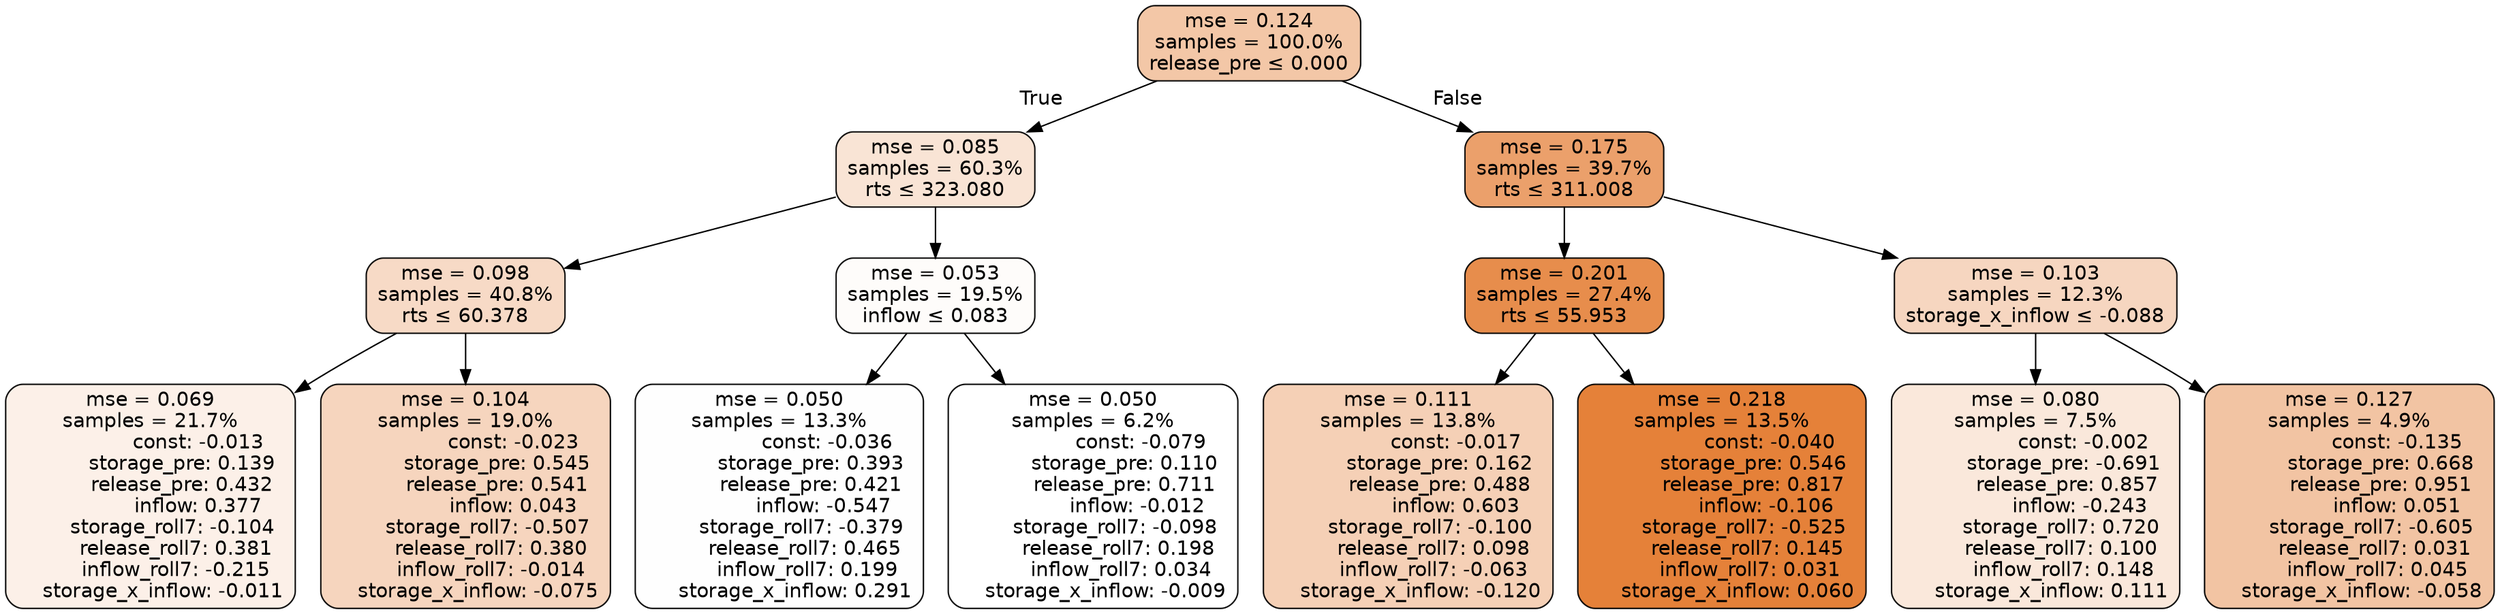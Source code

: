 digraph tree {
bgcolor="transparent"
node [shape=rectangle, style="filled, rounded", color="black", fontname=helvetica] ;
edge [fontname=helvetica] ;
	"0" [label="mse = 0.124
samples = 100.0%
release_pre &le; 0.000", fillcolor="#f3c7a7"]
	"1" [label="mse = 0.085
samples = 60.3%
rts &le; 323.080", fillcolor="#f9e4d5"]
	"2" [label="mse = 0.098
samples = 40.8%
rts &le; 60.378", fillcolor="#f7dac6"]
	"3" [label="mse = 0.069
samples = 21.7%
               const: -0.013
          storage_pre: 0.139
          release_pre: 0.432
               inflow: 0.377
       storage_roll7: -0.104
        release_roll7: 0.381
        inflow_roll7: -0.215
    storage_x_inflow: -0.011", fillcolor="#fcf0e8"]
	"4" [label="mse = 0.104
samples = 19.0%
               const: -0.023
          storage_pre: 0.545
          release_pre: 0.541
               inflow: 0.043
       storage_roll7: -0.507
        release_roll7: 0.380
        inflow_roll7: -0.014
    storage_x_inflow: -0.075", fillcolor="#f6d5be"]
	"5" [label="mse = 0.053
samples = 19.5%
inflow &le; 0.083", fillcolor="#fefcfa"]
	"6" [label="mse = 0.050
samples = 13.3%
               const: -0.036
          storage_pre: 0.393
          release_pre: 0.421
              inflow: -0.547
       storage_roll7: -0.379
        release_roll7: 0.465
         inflow_roll7: 0.199
     storage_x_inflow: 0.291", fillcolor="#fefefe"]
	"7" [label="mse = 0.050
samples = 6.2%
               const: -0.079
          storage_pre: 0.110
          release_pre: 0.711
              inflow: -0.012
       storage_roll7: -0.098
        release_roll7: 0.198
         inflow_roll7: 0.034
    storage_x_inflow: -0.009", fillcolor="#ffffff"]
	"8" [label="mse = 0.175
samples = 39.7%
rts &le; 311.008", fillcolor="#eba06b"]
	"9" [label="mse = 0.201
samples = 27.4%
rts &le; 55.953", fillcolor="#e78d4c"]
	"10" [label="mse = 0.111
samples = 13.8%
               const: -0.017
          storage_pre: 0.162
          release_pre: 0.488
               inflow: 0.603
       storage_roll7: -0.100
        release_roll7: 0.098
        inflow_roll7: -0.063
    storage_x_inflow: -0.120", fillcolor="#f5d0b6"]
	"11" [label="mse = 0.218
samples = 13.5%
               const: -0.040
          storage_pre: 0.546
          release_pre: 0.817
              inflow: -0.106
       storage_roll7: -0.525
        release_roll7: 0.145
         inflow_roll7: 0.031
     storage_x_inflow: 0.060", fillcolor="#e58139"]
	"12" [label="mse = 0.103
samples = 12.3%
storage_x_inflow &le; -0.088", fillcolor="#f6d6c0"]
	"13" [label="mse = 0.080
samples = 7.5%
               const: -0.002
         storage_pre: -0.691
          release_pre: 0.857
              inflow: -0.243
        storage_roll7: 0.720
        release_roll7: 0.100
         inflow_roll7: 0.148
     storage_x_inflow: 0.111", fillcolor="#fae8db"]
	"14" [label="mse = 0.127
samples = 4.9%
               const: -0.135
          storage_pre: 0.668
          release_pre: 0.951
               inflow: 0.051
       storage_roll7: -0.605
        release_roll7: 0.031
         inflow_roll7: 0.045
    storage_x_inflow: -0.058", fillcolor="#f2c4a3"]

	"0" -> "1" [labeldistance=2.5, labelangle=45, headlabel="True"]
	"1" -> "2"
	"2" -> "3"
	"2" -> "4"
	"1" -> "5"
	"5" -> "6"
	"5" -> "7"
	"0" -> "8" [labeldistance=2.5, labelangle=-45, headlabel="False"]
	"8" -> "9"
	"9" -> "10"
	"9" -> "11"
	"8" -> "12"
	"12" -> "13"
	"12" -> "14"
}